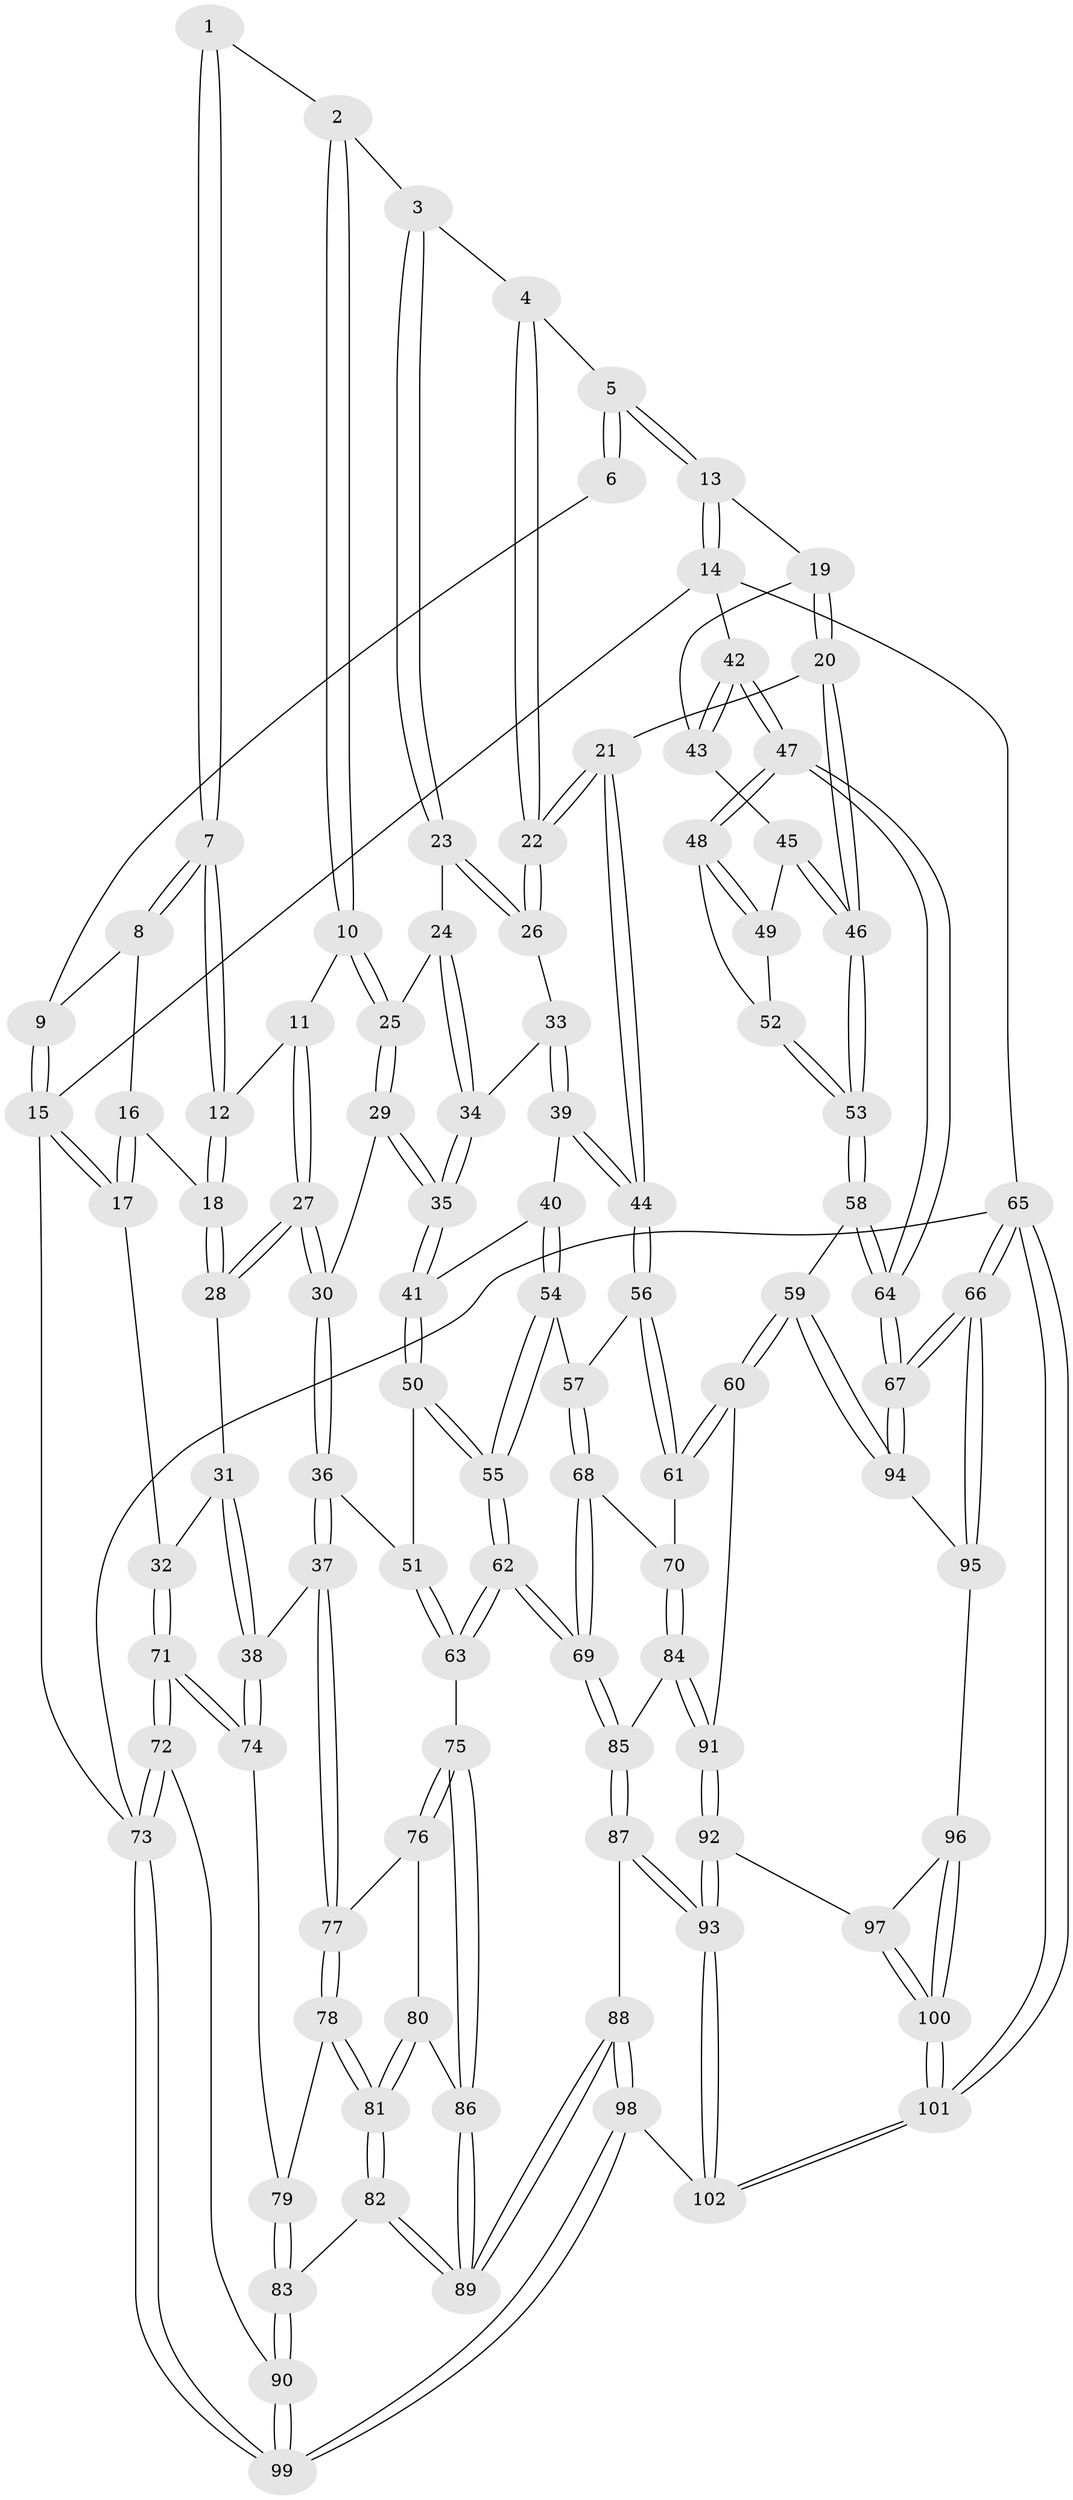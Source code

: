 // coarse degree distribution, {2: 0.01639344262295082, 4: 0.3442622950819672, 5: 0.3770491803278688, 6: 0.09836065573770492, 3: 0.09836065573770492, 8: 0.01639344262295082, 7: 0.03278688524590164, 9: 0.01639344262295082}
// Generated by graph-tools (version 1.1) at 2025/04/03/04/25 22:04:55]
// undirected, 102 vertices, 252 edges
graph export_dot {
graph [start="1"]
  node [color=gray90,style=filled];
  1 [pos="+0.3210575743059284+0.02387476614759459"];
  2 [pos="+0.3301363433629812+0.04063364885001712"];
  3 [pos="+0.48433988570148334+0.16385849817307147"];
  4 [pos="+0.700532515384462+0"];
  5 [pos="+0.7550595359811285+0"];
  6 [pos="+0.3157673879757581+0"];
  7 [pos="+0.20798210865640906+0.17192379690136897"];
  8 [pos="+0.15240992511670612+0.12554620667662808"];
  9 [pos="+0.007637678516925923+0"];
  10 [pos="+0.3310849296980655+0.23050609509766004"];
  11 [pos="+0.2607780984416304+0.2133605663765201"];
  12 [pos="+0.21710793113888974+0.1846207379808349"];
  13 [pos="+1+0"];
  14 [pos="+1+0"];
  15 [pos="+0+0"];
  16 [pos="+0.03310399376543909+0.20854521859941363"];
  17 [pos="+0+0.24736505600107148"];
  18 [pos="+0.1032469434533748+0.30771487450565427"];
  19 [pos="+0.8633099489499291+0.3569675835627715"];
  20 [pos="+0.720402634272291+0.450310396583716"];
  21 [pos="+0.6867937605053736+0.44109844008480714"];
  22 [pos="+0.6811135380418547+0.4308914644967968"];
  23 [pos="+0.4697911102497264+0.1821232913187878"];
  24 [pos="+0.3764992756029836+0.2326679547305691"];
  25 [pos="+0.3509002750185204+0.23885281795032143"];
  26 [pos="+0.5696107525893839+0.37639045401726134"];
  27 [pos="+0.17828305020365254+0.3862293075838524"];
  28 [pos="+0.09617644495535446+0.3512518269646223"];
  29 [pos="+0.32254613920213665+0.42583182997630836"];
  30 [pos="+0.21833222669687527+0.44346876679471914"];
  31 [pos="+0.09349535111558473+0.35250583675635183"];
  32 [pos="+0+0.4022881810737783"];
  33 [pos="+0.4946001237223704+0.3880050978789741"];
  34 [pos="+0.47363579443346154+0.3863141158705067"];
  35 [pos="+0.36413755620066335+0.4617813144883047"];
  36 [pos="+0.14538497539363235+0.5732279849582355"];
  37 [pos="+0.1441814669973999+0.5738541437548174"];
  38 [pos="+0.07934691025822278+0.5778081632901946"];
  39 [pos="+0.47611491877413614+0.5016568215678239"];
  40 [pos="+0.3872038625492532+0.5002964580495862"];
  41 [pos="+0.3785992562907253+0.49414853021623073"];
  42 [pos="+1+0.4533513816283549"];
  43 [pos="+0.9610717935986532+0.42862185059787605"];
  44 [pos="+0.6016127783306957+0.5350303197965678"];
  45 [pos="+0.9030693393248795+0.49786074602888025"];
  46 [pos="+0.7387930785615311+0.4712627877836464"];
  47 [pos="+1+0.6116642324595863"];
  48 [pos="+1+0.5745946457699189"];
  49 [pos="+0.9250430215567238+0.5266505582299896"];
  50 [pos="+0.31694282975058286+0.5677660023058895"];
  51 [pos="+0.2253258874780222+0.5948638493776494"];
  52 [pos="+0.8609575443219398+0.5934988907812829"];
  53 [pos="+0.8074365230809596+0.6187939043698295"];
  54 [pos="+0.40805316445279105+0.5584811436899857"];
  55 [pos="+0.3570806616867728+0.6676246188162116"];
  56 [pos="+0.5941067077424449+0.5597135940150046"];
  57 [pos="+0.471645016463346+0.623145980998449"];
  58 [pos="+0.8176887027136226+0.7250723657785935"];
  59 [pos="+0.7272425600494717+0.7988194853637035"];
  60 [pos="+0.6678876545808753+0.7727876282993877"];
  61 [pos="+0.6222756005133775+0.7091549300203283"];
  62 [pos="+0.35718622010478085+0.7074875056204916"];
  63 [pos="+0.32222450908243716+0.7065302199814473"];
  64 [pos="+1+0.7641659692348081"];
  65 [pos="+1+1"];
  66 [pos="+1+1"];
  67 [pos="+1+1"];
  68 [pos="+0.4442538450447029+0.698397474877776"];
  69 [pos="+0.39938893776939016+0.7336154619615064"];
  70 [pos="+0.5279280661817428+0.7083587618920721"];
  71 [pos="+0+0.6158538044109"];
  72 [pos="+0+0.7894797671428867"];
  73 [pos="+0+1"];
  74 [pos="+0+0.6044992971663686"];
  75 [pos="+0.3211722923916011+0.7071086610076758"];
  76 [pos="+0.2359962166133883+0.7163600089961969"];
  77 [pos="+0.18141466502777195+0.686945964200114"];
  78 [pos="+0.1655728658679073+0.7342199500152504"];
  79 [pos="+0.1003228586574332+0.7297653811969668"];
  80 [pos="+0.22226881703555748+0.7598392096767392"];
  81 [pos="+0.17091736744100813+0.779151732442427"];
  82 [pos="+0.13879134997413925+0.8631783053881747"];
  83 [pos="+0.1374753970067582+0.8633512906615068"];
  84 [pos="+0.5043002576218438+0.804584305662523"];
  85 [pos="+0.4083765700217543+0.7816116601609661"];
  86 [pos="+0.26230133715359544+0.7889261300589252"];
  87 [pos="+0.39880321116710854+0.8100261185528068"];
  88 [pos="+0.2705726562280484+0.9161526229274517"];
  89 [pos="+0.25333211847395604+0.9026983810825502"];
  90 [pos="+0.07824506528991927+0.8827020657687202"];
  91 [pos="+0.5552769817929251+0.8222180116537062"];
  92 [pos="+0.5085308241296951+0.9390246052720351"];
  93 [pos="+0.48682459471497125+0.9532377579861334"];
  94 [pos="+0.729721460766755+0.8236146669495794"];
  95 [pos="+0.7262224444849756+0.8649772854642394"];
  96 [pos="+0.7252813969477147+0.866847921073991"];
  97 [pos="+0.53420265683617+0.9402142622875616"];
  98 [pos="+0.35475483002655384+1"];
  99 [pos="+0.12759933489774278+1"];
  100 [pos="+0.6833497079839272+1"];
  101 [pos="+0.6769334859162526+1"];
  102 [pos="+0.3640956487444716+1"];
  1 -- 2;
  1 -- 7;
  1 -- 7;
  2 -- 3;
  2 -- 10;
  2 -- 10;
  3 -- 4;
  3 -- 23;
  3 -- 23;
  4 -- 5;
  4 -- 22;
  4 -- 22;
  5 -- 6;
  5 -- 6;
  5 -- 13;
  5 -- 13;
  6 -- 9;
  7 -- 8;
  7 -- 8;
  7 -- 12;
  7 -- 12;
  8 -- 9;
  8 -- 16;
  9 -- 15;
  9 -- 15;
  10 -- 11;
  10 -- 25;
  10 -- 25;
  11 -- 12;
  11 -- 27;
  11 -- 27;
  12 -- 18;
  12 -- 18;
  13 -- 14;
  13 -- 14;
  13 -- 19;
  14 -- 15;
  14 -- 42;
  14 -- 65;
  15 -- 17;
  15 -- 17;
  15 -- 73;
  16 -- 17;
  16 -- 17;
  16 -- 18;
  17 -- 32;
  18 -- 28;
  18 -- 28;
  19 -- 20;
  19 -- 20;
  19 -- 43;
  20 -- 21;
  20 -- 46;
  20 -- 46;
  21 -- 22;
  21 -- 22;
  21 -- 44;
  21 -- 44;
  22 -- 26;
  22 -- 26;
  23 -- 24;
  23 -- 26;
  23 -- 26;
  24 -- 25;
  24 -- 34;
  24 -- 34;
  25 -- 29;
  25 -- 29;
  26 -- 33;
  27 -- 28;
  27 -- 28;
  27 -- 30;
  27 -- 30;
  28 -- 31;
  29 -- 30;
  29 -- 35;
  29 -- 35;
  30 -- 36;
  30 -- 36;
  31 -- 32;
  31 -- 38;
  31 -- 38;
  32 -- 71;
  32 -- 71;
  33 -- 34;
  33 -- 39;
  33 -- 39;
  34 -- 35;
  34 -- 35;
  35 -- 41;
  35 -- 41;
  36 -- 37;
  36 -- 37;
  36 -- 51;
  37 -- 38;
  37 -- 77;
  37 -- 77;
  38 -- 74;
  38 -- 74;
  39 -- 40;
  39 -- 44;
  39 -- 44;
  40 -- 41;
  40 -- 54;
  40 -- 54;
  41 -- 50;
  41 -- 50;
  42 -- 43;
  42 -- 43;
  42 -- 47;
  42 -- 47;
  43 -- 45;
  44 -- 56;
  44 -- 56;
  45 -- 46;
  45 -- 46;
  45 -- 49;
  46 -- 53;
  46 -- 53;
  47 -- 48;
  47 -- 48;
  47 -- 64;
  47 -- 64;
  48 -- 49;
  48 -- 49;
  48 -- 52;
  49 -- 52;
  50 -- 51;
  50 -- 55;
  50 -- 55;
  51 -- 63;
  51 -- 63;
  52 -- 53;
  52 -- 53;
  53 -- 58;
  53 -- 58;
  54 -- 55;
  54 -- 55;
  54 -- 57;
  55 -- 62;
  55 -- 62;
  56 -- 57;
  56 -- 61;
  56 -- 61;
  57 -- 68;
  57 -- 68;
  58 -- 59;
  58 -- 64;
  58 -- 64;
  59 -- 60;
  59 -- 60;
  59 -- 94;
  59 -- 94;
  60 -- 61;
  60 -- 61;
  60 -- 91;
  61 -- 70;
  62 -- 63;
  62 -- 63;
  62 -- 69;
  62 -- 69;
  63 -- 75;
  64 -- 67;
  64 -- 67;
  65 -- 66;
  65 -- 66;
  65 -- 101;
  65 -- 101;
  65 -- 73;
  66 -- 67;
  66 -- 67;
  66 -- 95;
  66 -- 95;
  67 -- 94;
  67 -- 94;
  68 -- 69;
  68 -- 69;
  68 -- 70;
  69 -- 85;
  69 -- 85;
  70 -- 84;
  70 -- 84;
  71 -- 72;
  71 -- 72;
  71 -- 74;
  71 -- 74;
  72 -- 73;
  72 -- 73;
  72 -- 90;
  73 -- 99;
  73 -- 99;
  74 -- 79;
  75 -- 76;
  75 -- 76;
  75 -- 86;
  75 -- 86;
  76 -- 77;
  76 -- 80;
  77 -- 78;
  77 -- 78;
  78 -- 79;
  78 -- 81;
  78 -- 81;
  79 -- 83;
  79 -- 83;
  80 -- 81;
  80 -- 81;
  80 -- 86;
  81 -- 82;
  81 -- 82;
  82 -- 83;
  82 -- 89;
  82 -- 89;
  83 -- 90;
  83 -- 90;
  84 -- 85;
  84 -- 91;
  84 -- 91;
  85 -- 87;
  85 -- 87;
  86 -- 89;
  86 -- 89;
  87 -- 88;
  87 -- 93;
  87 -- 93;
  88 -- 89;
  88 -- 89;
  88 -- 98;
  88 -- 98;
  90 -- 99;
  90 -- 99;
  91 -- 92;
  91 -- 92;
  92 -- 93;
  92 -- 93;
  92 -- 97;
  93 -- 102;
  93 -- 102;
  94 -- 95;
  95 -- 96;
  96 -- 97;
  96 -- 100;
  96 -- 100;
  97 -- 100;
  97 -- 100;
  98 -- 99;
  98 -- 99;
  98 -- 102;
  100 -- 101;
  100 -- 101;
  101 -- 102;
  101 -- 102;
}
